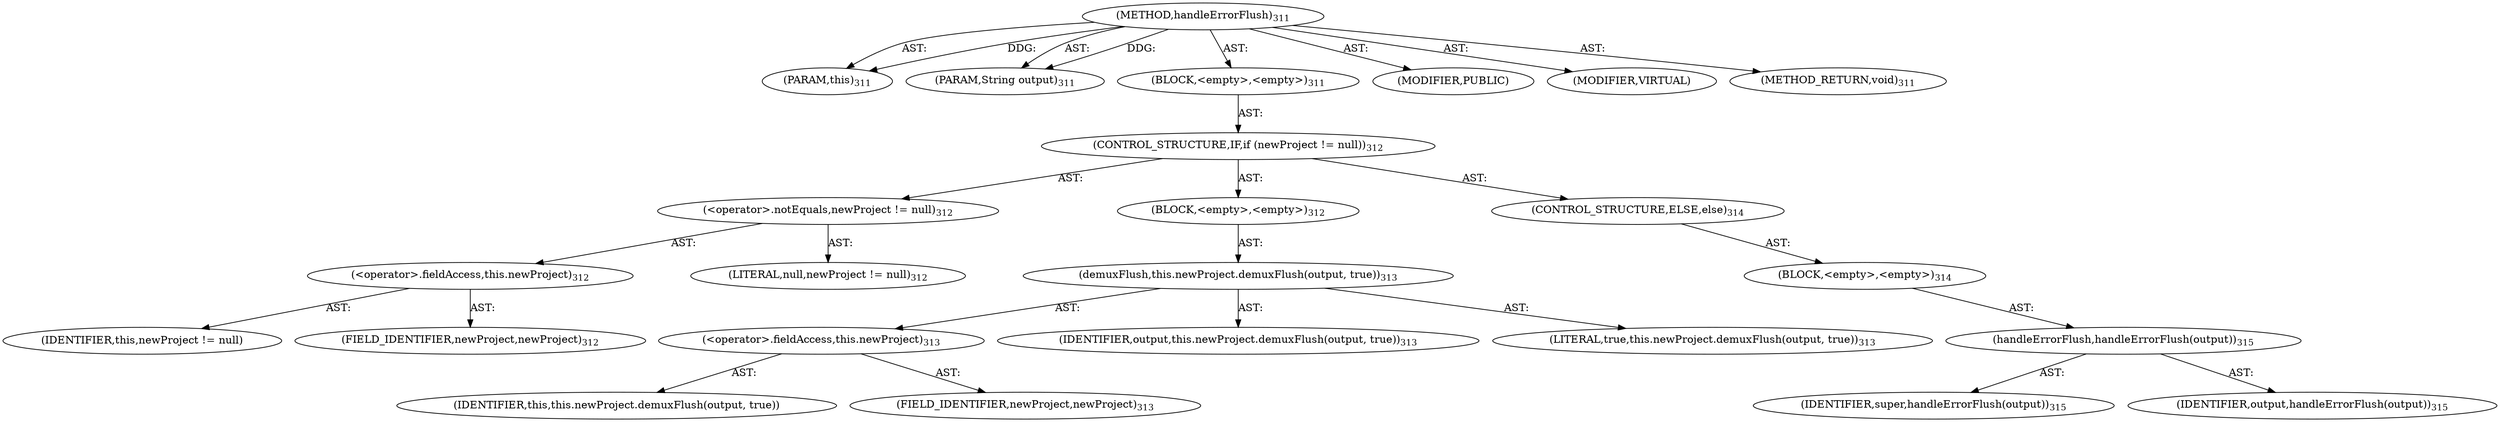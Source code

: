 digraph "handleErrorFlush" {  
"111669149705" [label = <(METHOD,handleErrorFlush)<SUB>311</SUB>> ]
"115964117020" [label = <(PARAM,this)<SUB>311</SUB>> ]
"115964117021" [label = <(PARAM,String output)<SUB>311</SUB>> ]
"25769803803" [label = <(BLOCK,&lt;empty&gt;,&lt;empty&gt;)<SUB>311</SUB>> ]
"47244640273" [label = <(CONTROL_STRUCTURE,IF,if (newProject != null))<SUB>312</SUB>> ]
"30064771183" [label = <(&lt;operator&gt;.notEquals,newProject != null)<SUB>312</SUB>> ]
"30064771184" [label = <(&lt;operator&gt;.fieldAccess,this.newProject)<SUB>312</SUB>> ]
"68719476865" [label = <(IDENTIFIER,this,newProject != null)> ]
"55834574881" [label = <(FIELD_IDENTIFIER,newProject,newProject)<SUB>312</SUB>> ]
"90194313228" [label = <(LITERAL,null,newProject != null)<SUB>312</SUB>> ]
"25769803804" [label = <(BLOCK,&lt;empty&gt;,&lt;empty&gt;)<SUB>312</SUB>> ]
"30064771185" [label = <(demuxFlush,this.newProject.demuxFlush(output, true))<SUB>313</SUB>> ]
"30064771186" [label = <(&lt;operator&gt;.fieldAccess,this.newProject)<SUB>313</SUB>> ]
"68719476866" [label = <(IDENTIFIER,this,this.newProject.demuxFlush(output, true))> ]
"55834574882" [label = <(FIELD_IDENTIFIER,newProject,newProject)<SUB>313</SUB>> ]
"68719476867" [label = <(IDENTIFIER,output,this.newProject.demuxFlush(output, true))<SUB>313</SUB>> ]
"90194313229" [label = <(LITERAL,true,this.newProject.demuxFlush(output, true))<SUB>313</SUB>> ]
"47244640274" [label = <(CONTROL_STRUCTURE,ELSE,else)<SUB>314</SUB>> ]
"25769803805" [label = <(BLOCK,&lt;empty&gt;,&lt;empty&gt;)<SUB>314</SUB>> ]
"30064771187" [label = <(handleErrorFlush,handleErrorFlush(output))<SUB>315</SUB>> ]
"68719476868" [label = <(IDENTIFIER,super,handleErrorFlush(output))<SUB>315</SUB>> ]
"68719476869" [label = <(IDENTIFIER,output,handleErrorFlush(output))<SUB>315</SUB>> ]
"133143986205" [label = <(MODIFIER,PUBLIC)> ]
"133143986206" [label = <(MODIFIER,VIRTUAL)> ]
"128849018889" [label = <(METHOD_RETURN,void)<SUB>311</SUB>> ]
  "111669149705" -> "115964117020"  [ label = "AST: "] 
  "111669149705" -> "115964117021"  [ label = "AST: "] 
  "111669149705" -> "25769803803"  [ label = "AST: "] 
  "111669149705" -> "133143986205"  [ label = "AST: "] 
  "111669149705" -> "133143986206"  [ label = "AST: "] 
  "111669149705" -> "128849018889"  [ label = "AST: "] 
  "25769803803" -> "47244640273"  [ label = "AST: "] 
  "47244640273" -> "30064771183"  [ label = "AST: "] 
  "47244640273" -> "25769803804"  [ label = "AST: "] 
  "47244640273" -> "47244640274"  [ label = "AST: "] 
  "30064771183" -> "30064771184"  [ label = "AST: "] 
  "30064771183" -> "90194313228"  [ label = "AST: "] 
  "30064771184" -> "68719476865"  [ label = "AST: "] 
  "30064771184" -> "55834574881"  [ label = "AST: "] 
  "25769803804" -> "30064771185"  [ label = "AST: "] 
  "30064771185" -> "30064771186"  [ label = "AST: "] 
  "30064771185" -> "68719476867"  [ label = "AST: "] 
  "30064771185" -> "90194313229"  [ label = "AST: "] 
  "30064771186" -> "68719476866"  [ label = "AST: "] 
  "30064771186" -> "55834574882"  [ label = "AST: "] 
  "47244640274" -> "25769803805"  [ label = "AST: "] 
  "25769803805" -> "30064771187"  [ label = "AST: "] 
  "30064771187" -> "68719476868"  [ label = "AST: "] 
  "30064771187" -> "68719476869"  [ label = "AST: "] 
  "111669149705" -> "115964117020"  [ label = "DDG: "] 
  "111669149705" -> "115964117021"  [ label = "DDG: "] 
}
